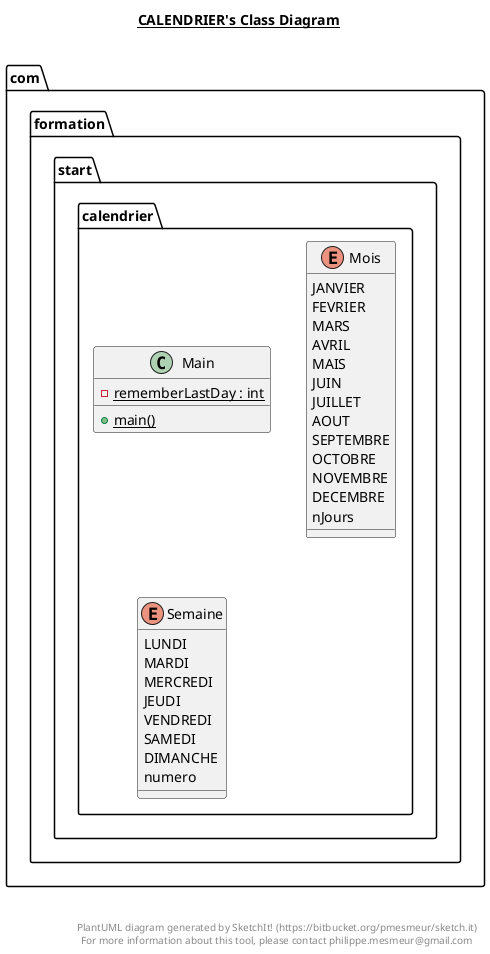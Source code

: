 @startuml

title __CALENDRIER's Class Diagram__\n

  package com.formation.start {
    package com.formation.start.calendrier {
      class Main {
          {static} - rememberLastDay : int
          {static} + main()
      }
    }
  }
  

  package com.formation.start {
    package com.formation.start.calendrier {
      enum Mois {
        JANVIER
        FEVRIER
        MARS
        AVRIL
        MAIS
        JUIN
        JUILLET
        AOUT
        SEPTEMBRE
        OCTOBRE
        NOVEMBRE
        DECEMBRE
        nJours
      }
    }
  }
  

  package com.formation.start {
    package com.formation.start.calendrier {
      enum Semaine {
        LUNDI
        MARDI
        MERCREDI
        JEUDI
        VENDREDI
        SAMEDI
        DIMANCHE
        numero
      }
    }
  }
  



right footer


PlantUML diagram generated by SketchIt! (https://bitbucket.org/pmesmeur/sketch.it)
For more information about this tool, please contact philippe.mesmeur@gmail.com
endfooter

@enduml
